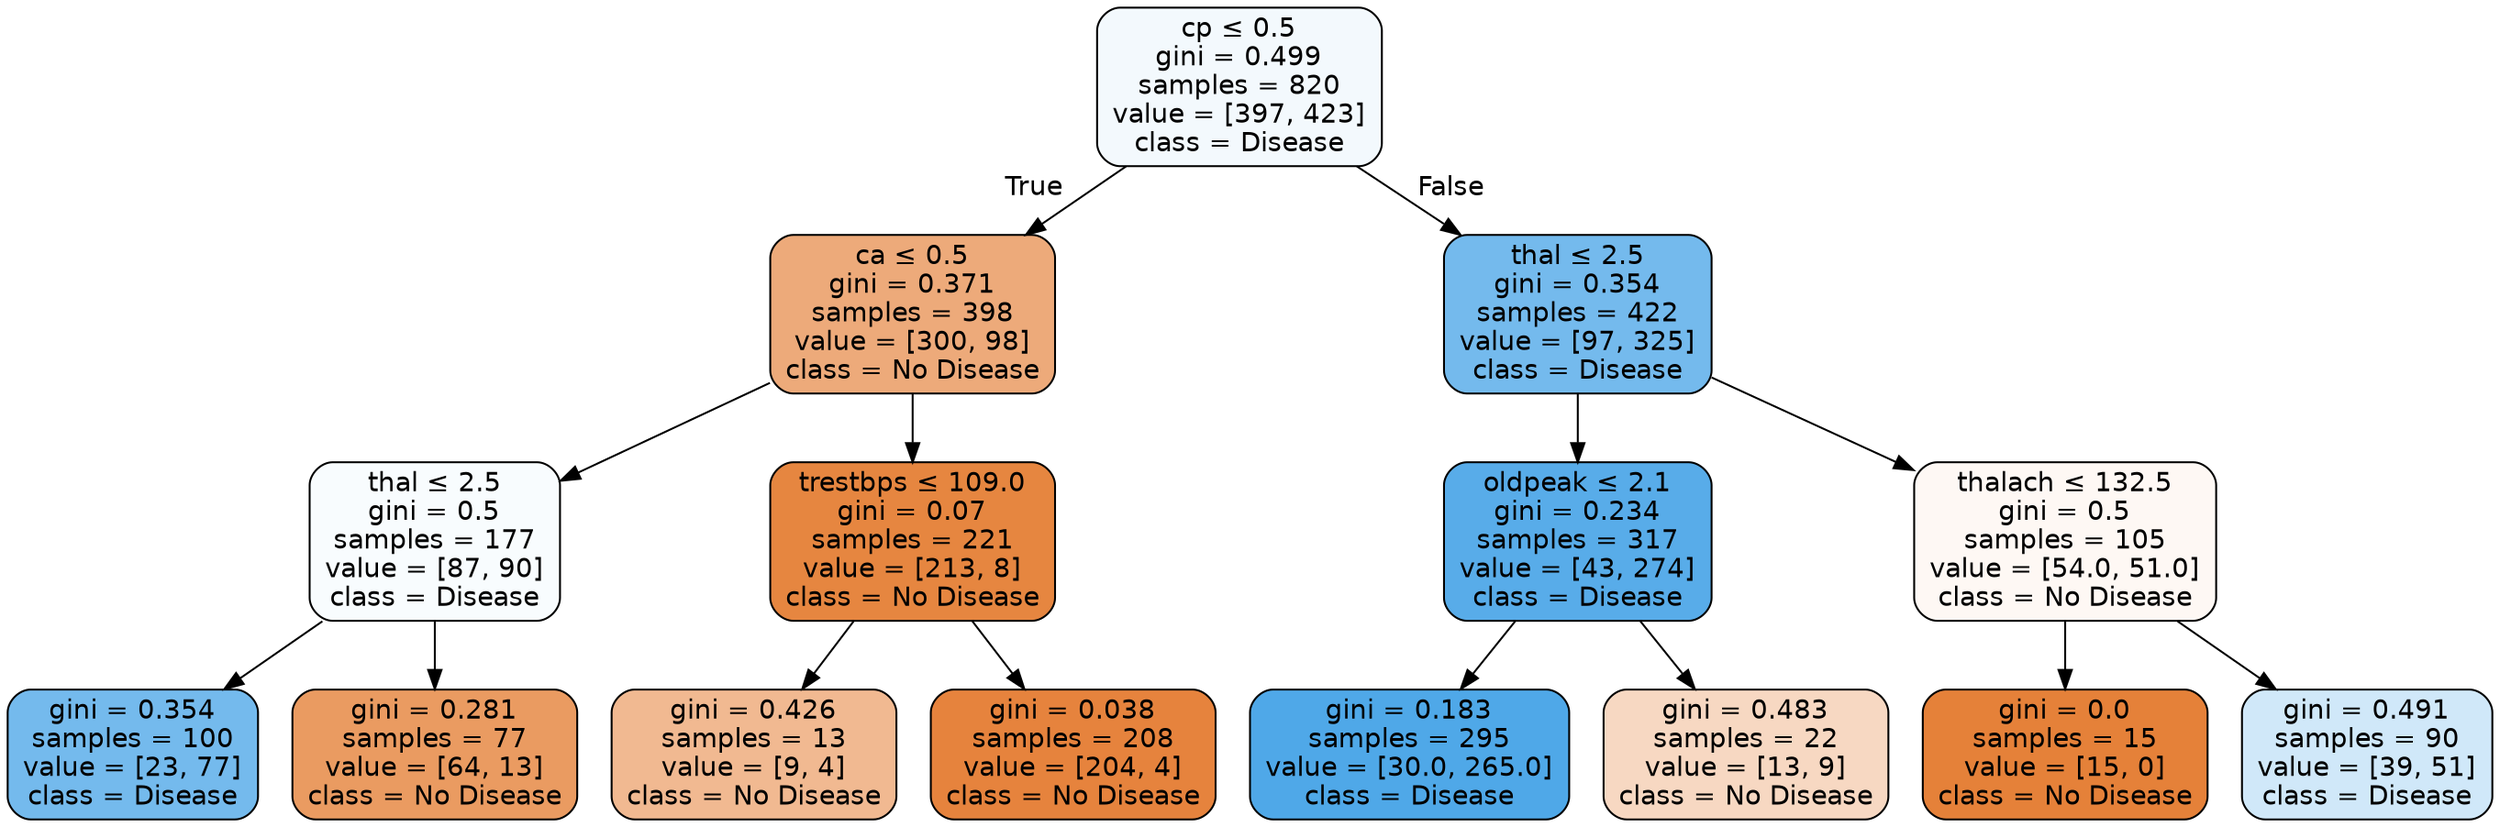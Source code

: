 digraph Tree {
node [shape=box, style="filled, rounded", color="black", fontname="helvetica"] ;
edge [fontname="helvetica"] ;
0 [label=<cp &le; 0.5<br/>gini = 0.499<br/>samples = 820<br/>value = [397, 423]<br/>class = Disease>, fillcolor="#f3f9fd"] ;
1 [label=<ca &le; 0.5<br/>gini = 0.371<br/>samples = 398<br/>value = [300, 98]<br/>class = No Disease>, fillcolor="#edaa7a"] ;
0 -> 1 [labeldistance=2.5, labelangle=45, headlabel="True"] ;
2 [label=<thal &le; 2.5<br/>gini = 0.5<br/>samples = 177<br/>value = [87, 90]<br/>class = Disease>, fillcolor="#f8fcfe"] ;
1 -> 2 ;
3 [label=<gini = 0.354<br/>samples = 100<br/>value = [23, 77]<br/>class = Disease>, fillcolor="#74baed"] ;
2 -> 3 ;
4 [label=<gini = 0.281<br/>samples = 77<br/>value = [64, 13]<br/>class = No Disease>, fillcolor="#ea9b61"] ;
2 -> 4 ;
5 [label=<trestbps &le; 109.0<br/>gini = 0.07<br/>samples = 221<br/>value = [213, 8]<br/>class = No Disease>, fillcolor="#e68640"] ;
1 -> 5 ;
6 [label=<gini = 0.426<br/>samples = 13<br/>value = [9, 4]<br/>class = No Disease>, fillcolor="#f1b991"] ;
5 -> 6 ;
7 [label=<gini = 0.038<br/>samples = 208<br/>value = [204, 4]<br/>class = No Disease>, fillcolor="#e6833d"] ;
5 -> 7 ;
8 [label=<thal &le; 2.5<br/>gini = 0.354<br/>samples = 422<br/>value = [97, 325]<br/>class = Disease>, fillcolor="#74baed"] ;
0 -> 8 [labeldistance=2.5, labelangle=-45, headlabel="False"] ;
9 [label=<oldpeak &le; 2.1<br/>gini = 0.234<br/>samples = 317<br/>value = [43, 274]<br/>class = Disease>, fillcolor="#58ace9"] ;
8 -> 9 ;
10 [label=<gini = 0.183<br/>samples = 295<br/>value = [30.0, 265.0]<br/>class = Disease>, fillcolor="#4fa8e8"] ;
9 -> 10 ;
11 [label=<gini = 0.483<br/>samples = 22<br/>value = [13, 9]<br/>class = No Disease>, fillcolor="#f7d8c2"] ;
9 -> 11 ;
12 [label=<thalach &le; 132.5<br/>gini = 0.5<br/>samples = 105<br/>value = [54.0, 51.0]<br/>class = No Disease>, fillcolor="#fef8f4"] ;
8 -> 12 ;
13 [label=<gini = 0.0<br/>samples = 15<br/>value = [15, 0]<br/>class = No Disease>, fillcolor="#e58139"] ;
12 -> 13 ;
14 [label=<gini = 0.491<br/>samples = 90<br/>value = [39, 51]<br/>class = Disease>, fillcolor="#d0e8f9"] ;
12 -> 14 ;
}
